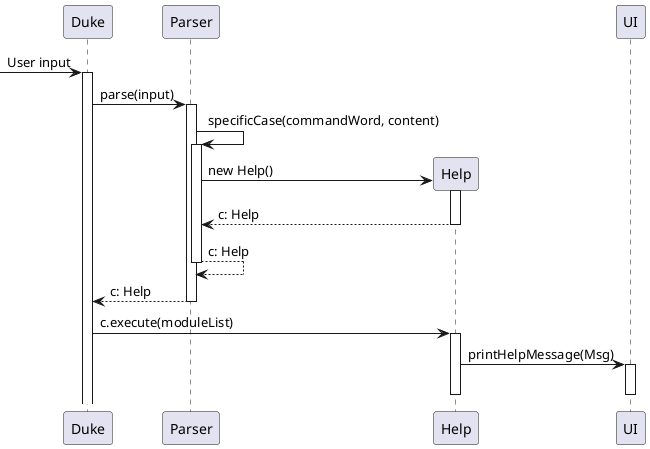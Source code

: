 
'https://plantuml.com/sequence-diagram

@startuml
[-> Duke: User input
activate Duke
Duke -> Parser: parse(input)
activate Parser
Parser -> Parser: specificCase(commandWord, content)
activate Parser
create Help
Parser -> Help: new Help()
activate Help
return c: Help
return c: Help
return c: Help
deactivate Parser
Duke -> Help: c.execute(moduleList)
activate Help
Help -> UI: printHelpMessage(Msg)
activate UI
deactivate UI
deactivate Help

@enduml